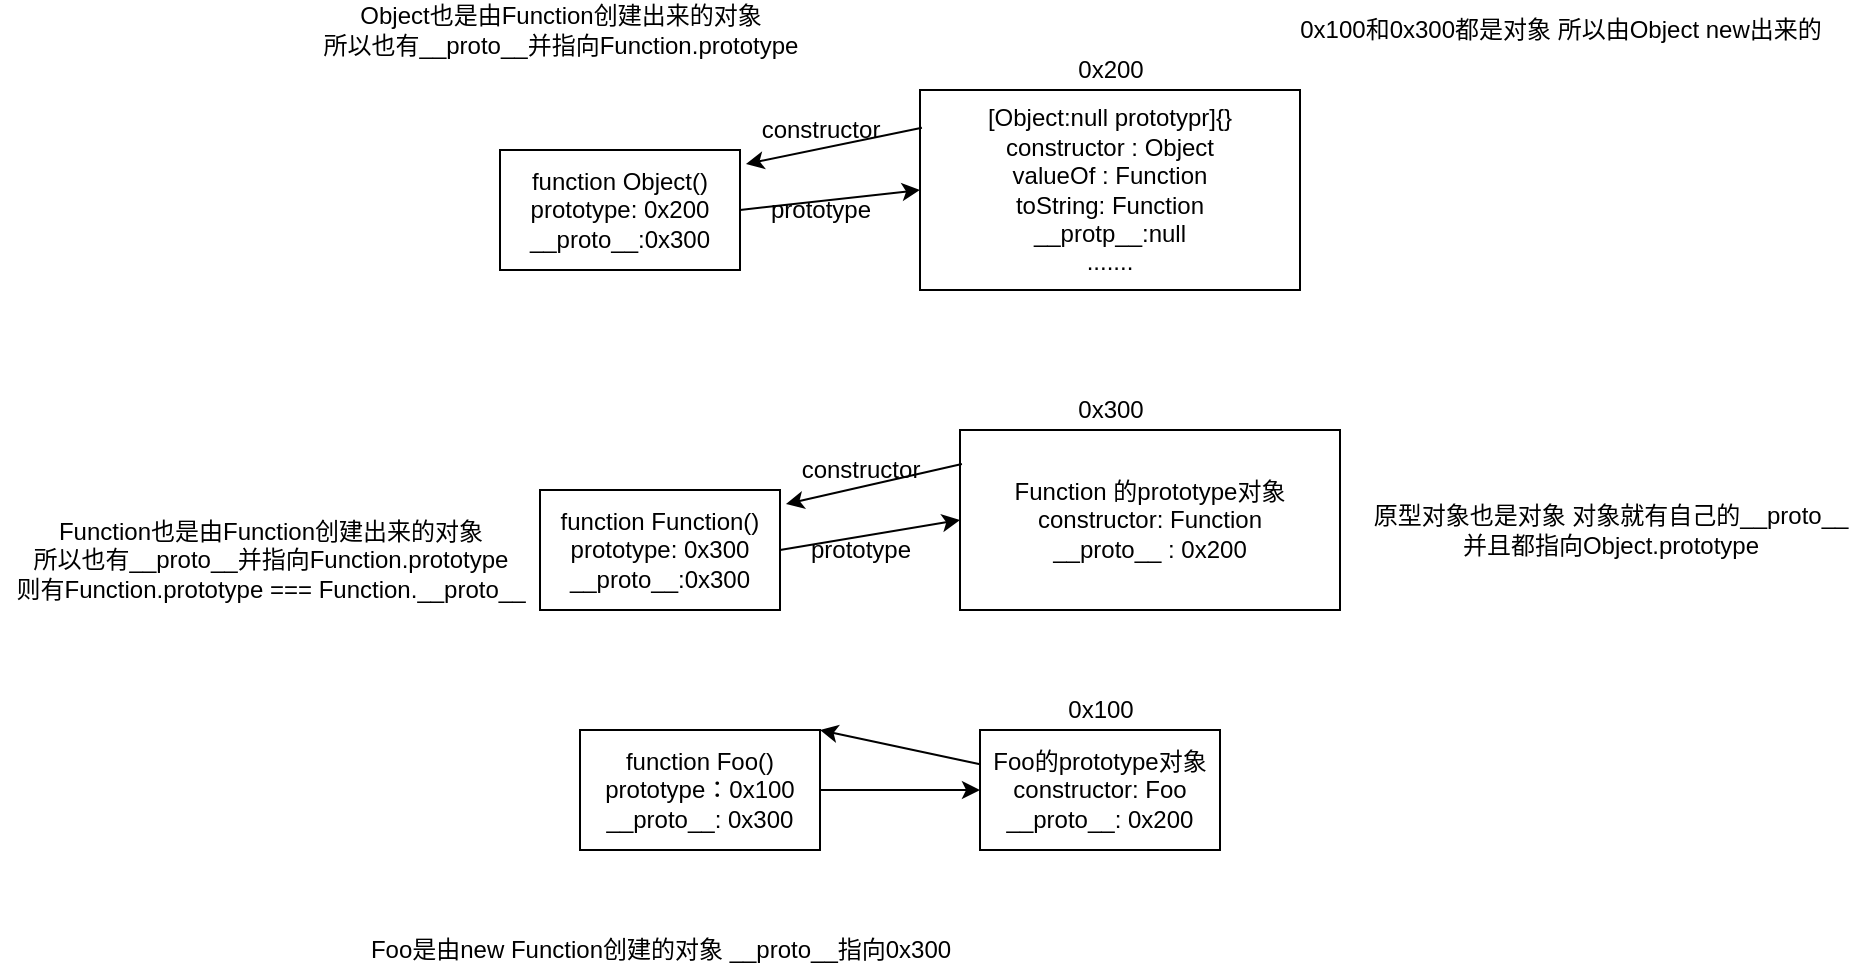<mxfile>
    <diagram id="seDwd65Q6XYCsiMWvEAu" name="第 1 页">
        <mxGraphModel dx="1438" dy="1709" grid="1" gridSize="10" guides="1" tooltips="1" connect="1" arrows="1" fold="1" page="1" pageScale="1" pageWidth="827" pageHeight="1169" math="0" shadow="0">
            <root>
                <mxCell id="0"/>
                <mxCell id="1" parent="0"/>
                <mxCell id="4" value="" style="edgeStyle=none;html=1;" edge="1" parent="1" source="2" target="3">
                    <mxGeometry relative="1" as="geometry"/>
                </mxCell>
                <mxCell id="2" value="function Foo()&lt;br&gt;prototype：0x100&lt;br&gt;__proto__: 0x300" style="rounded=0;whiteSpace=wrap;html=1;" vertex="1" parent="1">
                    <mxGeometry x="100" y="260" width="120" height="60" as="geometry"/>
                </mxCell>
                <mxCell id="3" value="Foo的prototype对象&lt;br&gt;constructor: Foo&lt;br&gt;__proto__: 0x200" style="whiteSpace=wrap;html=1;rounded=0;" vertex="1" parent="1">
                    <mxGeometry x="300" y="260" width="120" height="60" as="geometry"/>
                </mxCell>
                <mxCell id="5" value="0x100" style="text;html=1;align=center;verticalAlign=middle;resizable=0;points=[];autosize=1;strokeColor=none;fillColor=none;" vertex="1" parent="1">
                    <mxGeometry x="335" y="240" width="50" height="20" as="geometry"/>
                </mxCell>
                <mxCell id="10" value="" style="endArrow=classic;html=1;entryX=1;entryY=0;entryDx=0;entryDy=0;" edge="1" parent="1" source="3" target="2">
                    <mxGeometry width="50" height="50" relative="1" as="geometry">
                        <mxPoint x="260" y="290" as="sourcePoint"/>
                        <mxPoint x="310" y="240" as="targetPoint"/>
                    </mxGeometry>
                </mxCell>
                <mxCell id="14" value="function Function()&lt;br&gt;prototype: 0x300&lt;br&gt;__proto__:0x300" style="rounded=0;whiteSpace=wrap;html=1;" vertex="1" parent="1">
                    <mxGeometry x="80" y="140" width="120" height="60" as="geometry"/>
                </mxCell>
                <mxCell id="15" value="Function 的prototype对象&lt;br&gt;constructor: Function&lt;br&gt;__proto__ : 0x200" style="rounded=0;whiteSpace=wrap;html=1;" vertex="1" parent="1">
                    <mxGeometry x="290" y="110" width="190" height="90" as="geometry"/>
                </mxCell>
                <mxCell id="16" value="0x300" style="text;html=1;align=center;verticalAlign=middle;resizable=0;points=[];autosize=1;strokeColor=none;fillColor=none;" vertex="1" parent="1">
                    <mxGeometry x="340" y="90" width="50" height="20" as="geometry"/>
                </mxCell>
                <mxCell id="17" value="" style="endArrow=classic;html=1;exitX=1;exitY=0.5;exitDx=0;exitDy=0;entryX=0;entryY=0.5;entryDx=0;entryDy=0;" edge="1" parent="1" source="14" target="15">
                    <mxGeometry width="50" height="50" relative="1" as="geometry">
                        <mxPoint x="210" y="200" as="sourcePoint"/>
                        <mxPoint x="260" y="150" as="targetPoint"/>
                    </mxGeometry>
                </mxCell>
                <mxCell id="18" value="" style="endArrow=classic;html=1;entryX=1.025;entryY=0.117;entryDx=0;entryDy=0;entryPerimeter=0;exitX=0.005;exitY=0.189;exitDx=0;exitDy=0;exitPerimeter=0;" edge="1" parent="1" source="15" target="14">
                    <mxGeometry width="50" height="50" relative="1" as="geometry">
                        <mxPoint x="240" y="240" as="sourcePoint"/>
                        <mxPoint x="290" y="190" as="targetPoint"/>
                    </mxGeometry>
                </mxCell>
                <mxCell id="19" value="constructor" style="text;html=1;align=center;verticalAlign=middle;resizable=0;points=[];autosize=1;strokeColor=none;fillColor=none;" vertex="1" parent="1">
                    <mxGeometry x="205" y="120" width="70" height="20" as="geometry"/>
                </mxCell>
                <mxCell id="20" value="prototype" style="text;html=1;align=center;verticalAlign=middle;resizable=0;points=[];autosize=1;strokeColor=none;fillColor=none;" vertex="1" parent="1">
                    <mxGeometry x="205" y="160" width="70" height="20" as="geometry"/>
                </mxCell>
                <mxCell id="21" value="原型对象也是对象 对象就有自己的__proto__&lt;br&gt;并且都指向Object.prototype" style="text;html=1;align=center;verticalAlign=middle;resizable=0;points=[];autosize=1;strokeColor=none;fillColor=none;" vertex="1" parent="1">
                    <mxGeometry x="490" y="145" width="250" height="30" as="geometry"/>
                </mxCell>
                <mxCell id="22" value="Foo是由new Function创建的对象 __proto__指向0x300" style="text;html=1;align=center;verticalAlign=middle;resizable=0;points=[];autosize=1;strokeColor=none;fillColor=none;" vertex="1" parent="1">
                    <mxGeometry x="-15" y="360" width="310" height="20" as="geometry"/>
                </mxCell>
                <mxCell id="23" value="function Object()&lt;br&gt;prototype: 0x200&lt;br&gt;__proto__:0x300" style="rounded=0;whiteSpace=wrap;html=1;" vertex="1" parent="1">
                    <mxGeometry x="60" y="-30" width="120" height="60" as="geometry"/>
                </mxCell>
                <mxCell id="24" value="[Object:null prototypr]{}&lt;br&gt;constructor : Object&lt;br&gt;valueOf : Function&lt;br&gt;toString: Function&lt;br&gt;__protp__:null&lt;br&gt;......." style="rounded=0;whiteSpace=wrap;html=1;" vertex="1" parent="1">
                    <mxGeometry x="270" y="-60" width="190" height="100" as="geometry"/>
                </mxCell>
                <mxCell id="25" value="0x200" style="text;html=1;align=center;verticalAlign=middle;resizable=0;points=[];autosize=1;strokeColor=none;fillColor=none;" vertex="1" parent="1">
                    <mxGeometry x="340" y="-80" width="50" height="20" as="geometry"/>
                </mxCell>
                <mxCell id="26" value="" style="endArrow=classic;html=1;exitX=1;exitY=0.5;exitDx=0;exitDy=0;entryX=0;entryY=0.5;entryDx=0;entryDy=0;" edge="1" parent="1" source="23" target="24">
                    <mxGeometry width="50" height="50" relative="1" as="geometry">
                        <mxPoint x="190" y="30" as="sourcePoint"/>
                        <mxPoint x="240" y="-20" as="targetPoint"/>
                    </mxGeometry>
                </mxCell>
                <mxCell id="27" value="" style="endArrow=classic;html=1;entryX=1.025;entryY=0.117;entryDx=0;entryDy=0;entryPerimeter=0;exitX=0.005;exitY=0.189;exitDx=0;exitDy=0;exitPerimeter=0;" edge="1" parent="1" source="24" target="23">
                    <mxGeometry width="50" height="50" relative="1" as="geometry">
                        <mxPoint x="220" y="70" as="sourcePoint"/>
                        <mxPoint x="270" y="20" as="targetPoint"/>
                    </mxGeometry>
                </mxCell>
                <mxCell id="28" value="constructor" style="text;html=1;align=center;verticalAlign=middle;resizable=0;points=[];autosize=1;strokeColor=none;fillColor=none;" vertex="1" parent="1">
                    <mxGeometry x="185" y="-50" width="70" height="20" as="geometry"/>
                </mxCell>
                <mxCell id="29" value="prototype" style="text;html=1;align=center;verticalAlign=middle;resizable=0;points=[];autosize=1;strokeColor=none;fillColor=none;" vertex="1" parent="1">
                    <mxGeometry x="185" y="-10" width="70" height="20" as="geometry"/>
                </mxCell>
                <mxCell id="30" value="0x100和0x300都是对象 所以由Object new出来的" style="text;html=1;align=center;verticalAlign=middle;resizable=0;points=[];autosize=1;strokeColor=none;fillColor=none;" vertex="1" parent="1">
                    <mxGeometry x="450" y="-100" width="280" height="20" as="geometry"/>
                </mxCell>
                <mxCell id="31" value="Object也是由Function创建出来的对象&lt;br&gt;所以也有__proto__并指向Function.prototype" style="text;html=1;align=center;verticalAlign=middle;resizable=0;points=[];autosize=1;strokeColor=none;fillColor=none;" vertex="1" parent="1">
                    <mxGeometry x="-35" y="-105" width="250" height="30" as="geometry"/>
                </mxCell>
                <mxCell id="32" value="Function也是由Function创建出来的对象&lt;br&gt;所以也有__proto__并指向Function.prototype&lt;br&gt;则有Function.prototype === Function.__proto__" style="text;html=1;align=center;verticalAlign=middle;resizable=0;points=[];autosize=1;strokeColor=none;fillColor=none;" vertex="1" parent="1">
                    <mxGeometry x="-190" y="150" width="270" height="50" as="geometry"/>
                </mxCell>
            </root>
        </mxGraphModel>
    </diagram>
</mxfile>